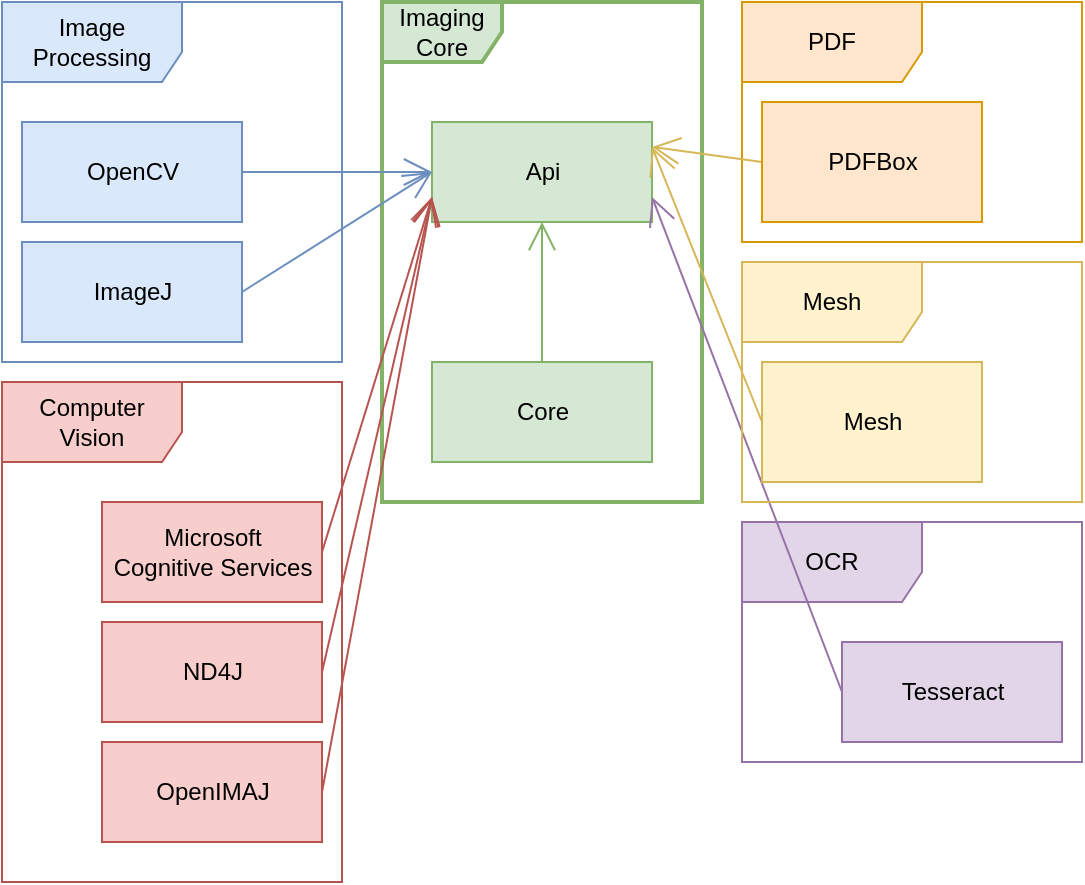 <mxfile version="13.7.9" type="device"><diagram id="Ylxj_0b_zs24TeH4lLF7" name="Page-1"><mxGraphModel dx="1422" dy="976" grid="1" gridSize="10" guides="1" tooltips="1" connect="1" arrows="1" fold="1" page="1" pageScale="1" pageWidth="700" pageHeight="450" math="0" shadow="0"><root><mxCell id="0"/><mxCell id="1" parent="0"/><mxCell id="QwiKFzZQ-d2ylJXLY9Yn-19" value="Computer Vision" style="shape=umlFrame;whiteSpace=wrap;html=1;width=90;height=40;fillColor=#f8cecc;strokeColor=#b85450;" parent="1" vertex="1"><mxGeometry x="100" y="196" width="170" height="250" as="geometry"/></mxCell><mxCell id="QwiKFzZQ-d2ylJXLY9Yn-18" value="Image Processing" style="shape=umlFrame;whiteSpace=wrap;html=1;width=90;height=40;fillColor=#dae8fc;strokeColor=#6c8ebf;" parent="1" vertex="1"><mxGeometry x="100" y="6" width="170" height="180" as="geometry"/></mxCell><mxCell id="QwiKFzZQ-d2ylJXLY9Yn-22" value="Imaging Core" style="shape=umlFrame;whiteSpace=wrap;html=1;strokeWidth=2;fillColor=#d5e8d4;strokeColor=#82b366;" parent="1" vertex="1"><mxGeometry x="290" y="6" width="160" height="250" as="geometry"/></mxCell><mxCell id="QwiKFzZQ-d2ylJXLY9Yn-21" value="PDF" style="shape=umlFrame;whiteSpace=wrap;html=1;width=90;height=40;fillColor=#ffe6cc;strokeColor=#d79b00;" parent="1" vertex="1"><mxGeometry x="470" y="6" width="170" height="120" as="geometry"/></mxCell><mxCell id="QwiKFzZQ-d2ylJXLY9Yn-20" value="OCR" style="shape=umlFrame;whiteSpace=wrap;html=1;width=90;height=40;fillColor=#e1d5e7;strokeColor=#9673a6;" parent="1" vertex="1"><mxGeometry x="470" y="266" width="170" height="120" as="geometry"/></mxCell><mxCell id="QwiKFzZQ-d2ylJXLY9Yn-1" value="Api" style="html=1;fillColor=#d5e8d4;strokeColor=#82b366;" parent="1" vertex="1"><mxGeometry x="315" y="66" width="110" height="50" as="geometry"/></mxCell><mxCell id="QwiKFzZQ-d2ylJXLY9Yn-2" value="Core" style="html=1;fillColor=#d5e8d4;strokeColor=#82b366;" parent="1" vertex="1"><mxGeometry x="315" y="186" width="110" height="50" as="geometry"/></mxCell><mxCell id="QwiKFzZQ-d2ylJXLY9Yn-4" value="OpenCV" style="html=1;fillColor=#dae8fc;strokeColor=#6c8ebf;" parent="1" vertex="1"><mxGeometry x="110" y="66" width="110" height="50" as="geometry"/></mxCell><mxCell id="lxouMCAXQMESCVHlXEmf-1" style="rounded=0;orthogonalLoop=1;jettySize=auto;html=1;exitX=0;exitY=0.5;exitDx=0;exitDy=0;entryX=1;entryY=0.25;entryDx=0;entryDy=0;fillColor=#fff2cc;strokeColor=#d6b656;endArrow=open;endFill=0;endSize=12;" parent="1" source="QwiKFzZQ-d2ylJXLY9Yn-8" target="QwiKFzZQ-d2ylJXLY9Yn-1" edge="1"><mxGeometry relative="1" as="geometry"/></mxCell><mxCell id="QwiKFzZQ-d2ylJXLY9Yn-8" value="PDFBox" style="html=1;fillColor=#ffe6cc;strokeColor=#d79b00;" parent="1" vertex="1"><mxGeometry x="480" y="56" width="110" height="60" as="geometry"/></mxCell><mxCell id="QwiKFzZQ-d2ylJXLY9Yn-9" value="Tesseract&lt;br&gt;" style="html=1;fillColor=#e1d5e7;strokeColor=#9673a6;" parent="1" vertex="1"><mxGeometry x="520" y="326" width="110" height="50" as="geometry"/></mxCell><mxCell id="QwiKFzZQ-d2ylJXLY9Yn-10" value="Microsoft&lt;br&gt;Cognitive Services&lt;br&gt;" style="html=1;fillColor=#f8cecc;strokeColor=#b85450;" parent="1" vertex="1"><mxGeometry x="150" y="256" width="110" height="50" as="geometry"/></mxCell><mxCell id="QwiKFzZQ-d2ylJXLY9Yn-11" value="" style="endArrow=open;endFill=1;endSize=12;html=1;fillColor=#d5e8d4;strokeColor=#82b366;" parent="1" source="QwiKFzZQ-d2ylJXLY9Yn-2" target="QwiKFzZQ-d2ylJXLY9Yn-1" edge="1"><mxGeometry width="160" relative="1" as="geometry"><mxPoint x="180" y="376" as="sourcePoint"/><mxPoint x="340" y="376" as="targetPoint"/></mxGeometry></mxCell><mxCell id="QwiKFzZQ-d2ylJXLY9Yn-14" value="" style="endArrow=open;endFill=1;endSize=12;html=1;fillColor=#dae8fc;strokeColor=#6c8ebf;entryX=0;entryY=0.5;entryDx=0;entryDy=0;" parent="1" source="QwiKFzZQ-d2ylJXLY9Yn-4" target="QwiKFzZQ-d2ylJXLY9Yn-1" edge="1"><mxGeometry width="160" relative="1" as="geometry"><mxPoint x="200" y="456" as="sourcePoint"/><mxPoint x="360" y="456" as="targetPoint"/></mxGeometry></mxCell><mxCell id="QwiKFzZQ-d2ylJXLY9Yn-16" value="" style="endArrow=open;endFill=1;endSize=12;html=1;fillColor=#e1d5e7;strokeColor=#9673a6;entryX=1;entryY=0.75;entryDx=0;entryDy=0;exitX=0;exitY=0.5;exitDx=0;exitDy=0;" parent="1" source="QwiKFzZQ-d2ylJXLY9Yn-9" target="QwiKFzZQ-d2ylJXLY9Yn-1" edge="1"><mxGeometry width="160" relative="1" as="geometry"><mxPoint x="180" y="466" as="sourcePoint"/><mxPoint x="340" y="466" as="targetPoint"/></mxGeometry></mxCell><mxCell id="QwiKFzZQ-d2ylJXLY9Yn-17" value="" style="endArrow=open;endFill=1;endSize=12;html=1;fillColor=#f8cecc;strokeColor=#b85450;entryX=0;entryY=0.75;entryDx=0;entryDy=0;exitX=1;exitY=0.5;exitDx=0;exitDy=0;" parent="1" source="QwiKFzZQ-d2ylJXLY9Yn-10" target="QwiKFzZQ-d2ylJXLY9Yn-1" edge="1"><mxGeometry width="160" relative="1" as="geometry"><mxPoint x="240" y="416" as="sourcePoint"/><mxPoint x="400" y="416" as="targetPoint"/></mxGeometry></mxCell><mxCell id="gZdt0Xd-WqWPw0UXdV1w-1" value="ImageJ" style="html=1;fillColor=#dae8fc;strokeColor=#6c8ebf;" parent="1" vertex="1"><mxGeometry x="110" y="126" width="110" height="50" as="geometry"/></mxCell><mxCell id="gZdt0Xd-WqWPw0UXdV1w-3" value="" style="endArrow=open;endFill=1;endSize=12;html=1;fillColor=#dae8fc;strokeColor=#6c8ebf;entryX=0;entryY=0.5;entryDx=0;entryDy=0;exitX=1;exitY=0.5;exitDx=0;exitDy=0;" parent="1" source="gZdt0Xd-WqWPw0UXdV1w-1" target="QwiKFzZQ-d2ylJXLY9Yn-1" edge="1"><mxGeometry width="160" relative="1" as="geometry"><mxPoint x="230" y="101" as="sourcePoint"/><mxPoint x="325" y="101" as="targetPoint"/></mxGeometry></mxCell><mxCell id="bRZNNnJUCgs-pFh0X8Yt-1" value="ND4J" style="html=1;fillColor=#f8cecc;strokeColor=#b85450;" parent="1" vertex="1"><mxGeometry x="150" y="316" width="110" height="50" as="geometry"/></mxCell><mxCell id="bRZNNnJUCgs-pFh0X8Yt-3" value="" style="endArrow=open;endFill=1;endSize=12;html=1;fillColor=#f8cecc;strokeColor=#b85450;exitX=1;exitY=0.5;exitDx=0;exitDy=0;entryX=0;entryY=0.75;entryDx=0;entryDy=0;" parent="1" source="bRZNNnJUCgs-pFh0X8Yt-1" target="QwiKFzZQ-d2ylJXLY9Yn-1" edge="1"><mxGeometry width="160" relative="1" as="geometry"><mxPoint x="530" y="101" as="sourcePoint"/><mxPoint x="310" y="106" as="targetPoint"/></mxGeometry></mxCell><mxCell id="DBWXWgATHRcUCI2yqFGQ-1" value="OpenIMAJ" style="html=1;fillColor=#f8cecc;strokeColor=#b85450;" parent="1" vertex="1"><mxGeometry x="150" y="376" width="110" height="50" as="geometry"/></mxCell><mxCell id="DBWXWgATHRcUCI2yqFGQ-3" value="" style="endArrow=open;endFill=1;endSize=12;html=1;fillColor=#f8cecc;strokeColor=#b85450;exitX=1;exitY=0.5;exitDx=0;exitDy=0;entryX=0;entryY=0.75;entryDx=0;entryDy=0;" parent="1" source="DBWXWgATHRcUCI2yqFGQ-1" target="QwiKFzZQ-d2ylJXLY9Yn-1" edge="1"><mxGeometry width="160" relative="1" as="geometry"><mxPoint x="530" y="161" as="sourcePoint"/><mxPoint x="460" y="126" as="targetPoint"/></mxGeometry></mxCell><mxCell id="dXxh7-wjVy-UpSxIh2Fa-2" value="Mesh" style="shape=umlFrame;whiteSpace=wrap;html=1;width=90;height=40;fillColor=#fff2cc;strokeColor=#d6b656;" vertex="1" parent="1"><mxGeometry x="470" y="136" width="170" height="120" as="geometry"/></mxCell><mxCell id="dXxh7-wjVy-UpSxIh2Fa-3" value="Mesh" style="html=1;fillColor=#fff2cc;strokeColor=#d6b656;" vertex="1" parent="1"><mxGeometry x="480" y="186" width="110" height="60" as="geometry"/></mxCell><mxCell id="dXxh7-wjVy-UpSxIh2Fa-5" style="rounded=0;orthogonalLoop=1;jettySize=auto;html=1;exitX=0;exitY=0.5;exitDx=0;exitDy=0;entryX=1;entryY=0.25;entryDx=0;entryDy=0;fillColor=#fff2cc;strokeColor=#d6b656;endArrow=open;endFill=0;endSize=12;" edge="1" parent="1" source="dXxh7-wjVy-UpSxIh2Fa-3" target="QwiKFzZQ-d2ylJXLY9Yn-1"><mxGeometry relative="1" as="geometry"><mxPoint x="490" y="96" as="sourcePoint"/><mxPoint x="435" y="88.5" as="targetPoint"/></mxGeometry></mxCell></root></mxGraphModel></diagram></mxfile>